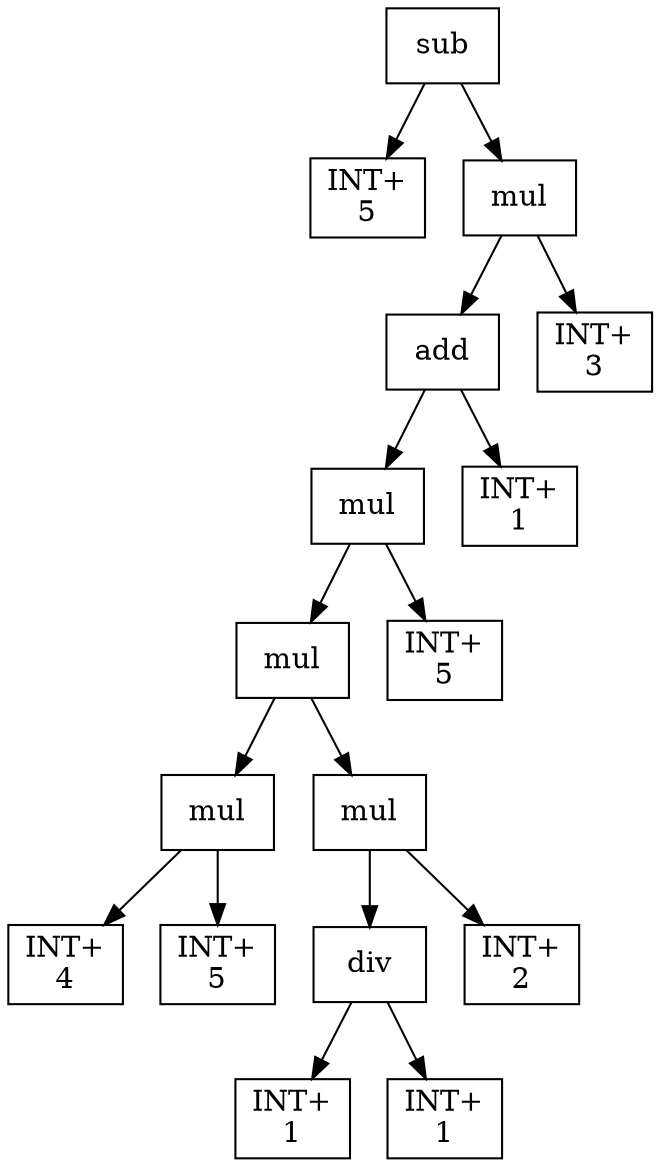 digraph expr {
  node [shape=box];
  n1 [label="sub"];
  n2 [label="INT+\n5"];
  n3 [label="mul"];
  n4 [label="add"];
  n5 [label="mul"];
  n6 [label="mul"];
  n7 [label="mul"];
  n8 [label="INT+\n4"];
  n9 [label="INT+\n5"];
  n7 -> n8;
  n7 -> n9;
  n10 [label="mul"];
  n11 [label="div"];
  n12 [label="INT+\n1"];
  n13 [label="INT+\n1"];
  n11 -> n12;
  n11 -> n13;
  n14 [label="INT+\n2"];
  n10 -> n11;
  n10 -> n14;
  n6 -> n7;
  n6 -> n10;
  n15 [label="INT+\n5"];
  n5 -> n6;
  n5 -> n15;
  n16 [label="INT+\n1"];
  n4 -> n5;
  n4 -> n16;
  n17 [label="INT+\n3"];
  n3 -> n4;
  n3 -> n17;
  n1 -> n2;
  n1 -> n3;
}